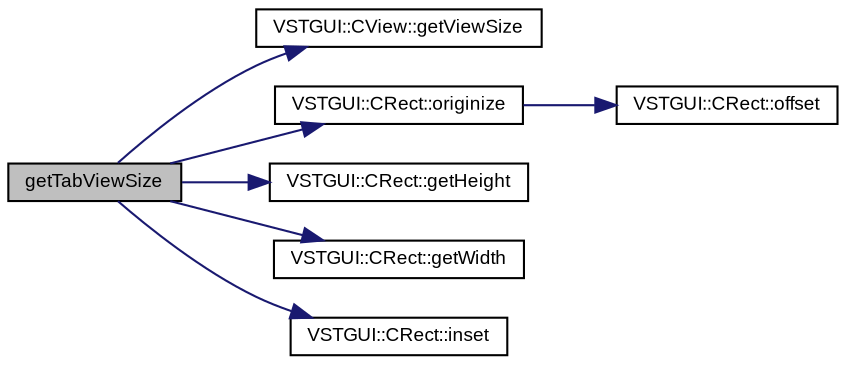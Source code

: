 digraph "getTabViewSize"
{
  bgcolor="transparent";
  edge [fontname="Arial",fontsize="9",labelfontname="Arial",labelfontsize="9"];
  node [fontname="Arial",fontsize="9",shape=record];
  rankdir="LR";
  Node1 [label="getTabViewSize",height=0.2,width=0.4,color="black", fillcolor="grey75", style="filled" fontcolor="black"];
  Node1 -> Node2 [color="midnightblue",fontsize="9",style="solid",fontname="Arial"];
  Node2 [label="VSTGUI::CView::getViewSize",height=0.2,width=0.4,color="black",URL="$class_v_s_t_g_u_i_1_1_c_view.html#a7b14fb07c53ccfa07dc91900f4fe01f1",tooltip="read only access to view size "];
  Node1 -> Node3 [color="midnightblue",fontsize="9",style="solid",fontname="Arial"];
  Node3 [label="VSTGUI::CRect::originize",height=0.2,width=0.4,color="black",URL="$struct_v_s_t_g_u_i_1_1_c_rect.html#a1b32dc8f2d2508073c26e66e32a874f0"];
  Node3 -> Node4 [color="midnightblue",fontsize="9",style="solid",fontname="Arial"];
  Node4 [label="VSTGUI::CRect::offset",height=0.2,width=0.4,color="black",URL="$struct_v_s_t_g_u_i_1_1_c_rect.html#a34e2c9a2a3f466838aadef8f924ec052"];
  Node1 -> Node5 [color="midnightblue",fontsize="9",style="solid",fontname="Arial"];
  Node5 [label="VSTGUI::CRect::getHeight",height=0.2,width=0.4,color="black",URL="$struct_v_s_t_g_u_i_1_1_c_rect.html#a1f4be3a475a8fb7d8defa4621c01558d"];
  Node1 -> Node6 [color="midnightblue",fontsize="9",style="solid",fontname="Arial"];
  Node6 [label="VSTGUI::CRect::getWidth",height=0.2,width=0.4,color="black",URL="$struct_v_s_t_g_u_i_1_1_c_rect.html#a8b4fe88292b8e95807a9b07a26cd1cb1"];
  Node1 -> Node7 [color="midnightblue",fontsize="9",style="solid",fontname="Arial"];
  Node7 [label="VSTGUI::CRect::inset",height=0.2,width=0.4,color="black",URL="$struct_v_s_t_g_u_i_1_1_c_rect.html#ac2a8fe4733138e609b3804a115794035"];
}
